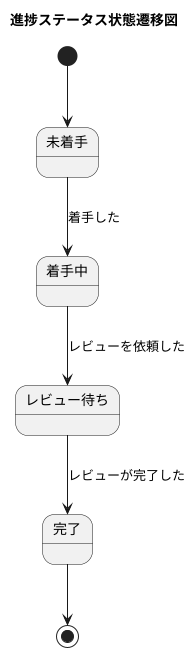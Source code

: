 @startuml

title "進捗ステータス状態遷移図"

[*] --> 未着手
未着手 --> 着手中: 着手した
着手中 --> レビュー待ち: レビューを依頼した
レビュー待ち --> 完了: レビューが完了した
完了 --> [*]

@enduml